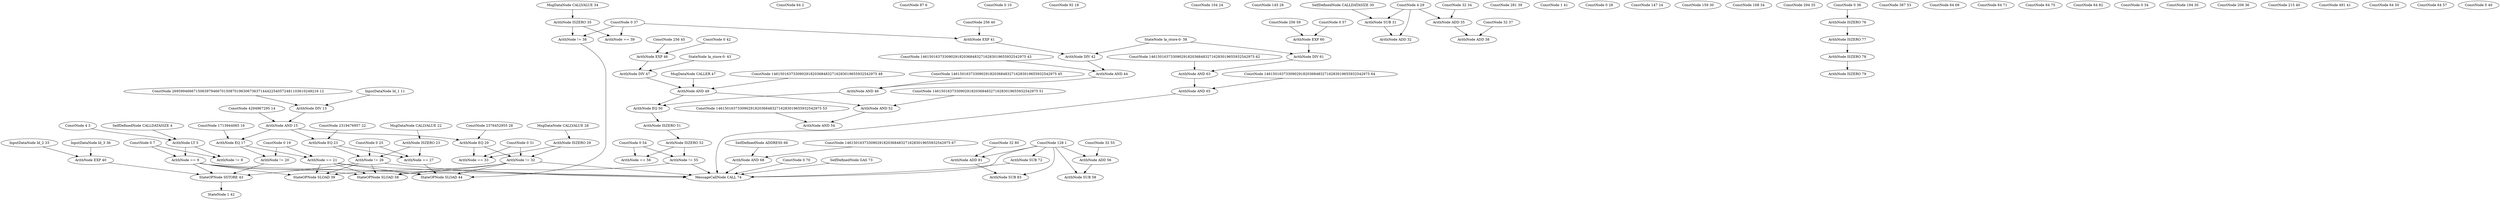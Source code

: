 strict digraph  {
"ConstNode 128 1" [count=1];
"ConstNode 64 2" [count=2];
"ConstNode 4 3" [count=3];
"ArithNode LT 5" [count=4];
"SelfDefinedNode CALLDATASIZE 4";
"ConstNode 87 6" [count=5];
"ConstNode 0 7" [count=6];
"ArithNode != 8" [count=7];
"ArithNode == 9" [count=8];
"ConstNode 0 10" [count=9];
"ConstNode 0 10" [count=10];
"InputDataNode Id_1 11" [count=11];
"ConstNode 26959946667150639794667015087019630673637144422540572481103610249216 12" [count=12];
"ArithNode DIV 13" [count=13];
"ConstNode 4294967295 14" [count=14];
"ArithNode AND 15" [count=15];
"ConstNode 1713944065 16" [count=16];
"ArithNode EQ 17" [count=17];
"ConstNode 92 18" [count=18];
"ConstNode 0 19" [count=19];
"ArithNode != 20" [count=20];
"ArithNode == 21" [count=21];
"MsgDataNode CALLVALUE 22" [count=22];
"ArithNode ISZERO 23" [count=23];
"ConstNode 104 24" [count=24];
"ConstNode 0 25" [count=25];
"ArithNode != 26" [count=26];
"ArithNode == 27" [count=27];
"ConstNode 145 28" [count=28];
"ConstNode 4 29" [count=29];
"ArithNode SUB 31" [count=30];
"SelfDefinedNode CALLDATASIZE 30";
"ArithNode ADD 32" [count=31];
"InputDataNode Id_2 33" [count=32];
"ConstNode 32 34" [count=33];
"ArithNode ADD 35" [count=34];
"InputDataNode Id_3 36" [count=35];
"ConstNode 32 37" [count=36];
"ArithNode ADD 38" [count=37];
"ConstNode 281 39" [count=38];
"ArithNode EXP 40" [count=39];
"ConstNode 1 41" [count=40];
"StateNode 1 42" [count=41];
"StateOPNode SSTORE 43" [count=42];
"ConstNode 0 28" [count=43];
"ConstNode 2319476957 22" [count=44];
"ArithNode EQ 23" [count=45];
"ConstNode 147 24" [count=46];
"ConstNode 0 25" [count=47];
"ArithNode != 26" [count=48];
"ArithNode == 27" [count=49];
"MsgDataNode CALLVALUE 28" [count=50];
"ArithNode ISZERO 29" [count=51];
"ConstNode 159 30" [count=52];
"ConstNode 0 31" [count=53];
"ArithNode != 32" [count=54];
"ArithNode == 33" [count=55];
"ConstNode 168 34" [count=56];
"ConstNode 294 35" [count=57];
"ConstNode 0 36" [count=58];
"ConstNode 0 37" [count=59];
"StateNode Ia_store-0- 38" [count=60];
"StateOPNode SLOAD 39" [count=61];
"ConstNode 256 40" [count=62];
"ArithNode EXP 41" [count=63];
"ArithNode DIV 42" [count=64];
"ConstNode 1461501637330902918203684832716283019655932542975 43" [count=65];
"ArithNode AND 44" [count=66];
"ConstNode 1461501637330902918203684832716283019655932542975 45" [count=67];
"ArithNode AND 46" [count=68];
"MsgDataNode CALLER 47" [count=69];
"ConstNode 1461501637330902918203684832716283019655932542975 48" [count=70];
"ArithNode AND 49" [count=71];
"ArithNode EQ 50" [count=72];
"ArithNode ISZERO 51" [count=73];
"ArithNode ISZERO 52" [count=74];
"ConstNode 387 53" [count=75];
"ConstNode 0 54" [count=76];
"ArithNode != 55" [count=77];
"ArithNode == 56" [count=78];
"ConstNode 0 57" [count=79];
"StateOPNode SLOAD 58" [count=80];
"ConstNode 256 59" [count=81];
"ArithNode EXP 60" [count=82];
"ArithNode DIV 61" [count=83];
"ConstNode 1461501637330902918203684832716283019655932542975 62" [count=84];
"ArithNode AND 63" [count=85];
"ConstNode 1461501637330902918203684832716283019655932542975 64" [count=86];
"ArithNode AND 65" [count=87];
"ConstNode 1461501637330902918203684832716283019655932542975 67" [count=88];
"ArithNode AND 68" [count=89];
"SelfDefinedNode ADDRESS 66";
"ConstNode 64 69" [count=90];
"ConstNode 0 70" [count=91];
"ConstNode 64 71" [count=92];
"ArithNode SUB 72" [count=93];
"MessageCallNode CALL 74" [count=94];
"SelfDefinedNode GAS 73";
"ConstNode 64 75" [count=95];
"ArithNode ISZERO 76" [count=96];
"ArithNode ISZERO 77" [count=97];
"ArithNode ISZERO 78" [count=98];
"ArithNode ISZERO 79" [count=99];
"ConstNode 32 80" [count=100];
"ArithNode ADD 81" [count=101];
"ConstNode 64 82" [count=102];
"ArithNode SUB 83" [count=103];
"ConstNode 0 57" [count=104];
"ConstNode 0 34" [count=105];
"ConstNode 2376452955 28" [count=106];
"ArithNode EQ 29" [count=107];
"ConstNode 194 30" [count=108];
"ConstNode 0 31" [count=109];
"ArithNode != 32" [count=110];
"ArithNode == 33" [count=111];
"MsgDataNode CALLVALUE 34" [count=112];
"ArithNode ISZERO 35" [count=113];
"ConstNode 206 36" [count=114];
"ConstNode 0 37" [count=115];
"ArithNode != 38" [count=116];
"ArithNode == 39" [count=117];
"ConstNode 215 40" [count=118];
"ConstNode 491 41" [count=119];
"ConstNode 0 42" [count=120];
"StateNode Ia_store-0- 43" [count=121];
"StateOPNode SLOAD 44" [count=122];
"ConstNode 256 45" [count=123];
"ArithNode EXP 46" [count=124];
"ArithNode DIV 47" [count=125];
"ConstNode 1461501637330902918203684832716283019655932542975 48" [count=126];
"ArithNode AND 49" [count=127];
"ConstNode 64 50" [count=128];
"ConstNode 1461501637330902918203684832716283019655932542975 51" [count=129];
"ArithNode AND 52" [count=130];
"ConstNode 1461501637330902918203684832716283019655932542975 53" [count=131];
"ArithNode AND 54" [count=132];
"ConstNode 32 55" [count=133];
"ArithNode ADD 56" [count=134];
"ConstNode 64 57" [count=135];
"ArithNode SUB 58" [count=136];
"ConstNode 0 40" [count=137];
"ConstNode 0 34" [count=138];
"ConstNode 128 1" -> "ArithNode SUB 72"  [edgeType=<graphBuilder.XGraph.FlowEdge object at 0x11a9edb90>];
"ConstNode 128 1" -> "MessageCallNode CALL 74"  [edgeType=<graphBuilder.XGraph.FlowEdge object at 0x11ade6f90>];
"ConstNode 128 1" -> "ArithNode ADD 81"  [edgeType=<graphBuilder.XGraph.FlowEdge object at 0x11ade6750>];
"ConstNode 128 1" -> "ArithNode SUB 83"  [edgeType=<graphBuilder.XGraph.FlowEdge object at 0x11adf1110>];
"ConstNode 128 1" -> "ArithNode ADD 56"  [edgeType=<graphBuilder.XGraph.FlowEdge object at 0x11adfb110>];
"ConstNode 128 1" -> "ArithNode SUB 58"  [edgeType=<graphBuilder.XGraph.FlowEdge object at 0x11adfb9d0>];
"ConstNode 4 3" -> "ArithNode LT 5"  [edgeType=<graphBuilder.XGraph.FlowEdge object at 0x11a9bbb10>];
"ArithNode LT 5" -> "ArithNode != 8"  [edgeType=<graphBuilder.XGraph.FlowEdge object at 0x11a9d2390>];
"ArithNode LT 5" -> "ArithNode == 9"  [edgeType=<graphBuilder.XGraph.FlowEdge object at 0x11a9d2350>];
"SelfDefinedNode CALLDATASIZE 4" -> "ArithNode LT 5"  [edgeType=<graphBuilder.XGraph.FlowEdge object at 0x11a9bbb10>];
"ConstNode 0 7" -> "ArithNode != 8"  [edgeType=<graphBuilder.XGraph.FlowEdge object at 0x11a9d2390>];
"ConstNode 0 7" -> "ArithNode == 9"  [edgeType=<graphBuilder.XGraph.FlowEdge object at 0x11a9d2350>];
"ArithNode == 9" -> "StateOPNode SSTORE 43"  [edgeType=<graphBuilder.XGraph.ControlEdge object at 0x11a9ed890>];
"ArithNode == 9" -> "StateOPNode SLOAD 39"  [edgeType=<graphBuilder.XGraph.ControlEdge object at 0x11a9f6210>];
"ArithNode == 9" -> "StateOPNode SLOAD 58"  [edgeType=<graphBuilder.XGraph.ControlEdge object at 0x11ade6050>];
"ArithNode == 9" -> "MessageCallNode CALL 74"  [edgeType=<graphBuilder.XGraph.ControlEdge object at 0x11ade6850>];
"ArithNode == 9" -> "StateOPNode SLOAD 44"  [edgeType=<graphBuilder.XGraph.ControlEdge object at 0x11adf1510>];
"InputDataNode Id_1 11" -> "ArithNode DIV 13"  [edgeType=<graphBuilder.XGraph.FlowEdge object at 0x11a9d2a10>];
"ConstNode 26959946667150639794667015087019630673637144422540572481103610249216 12" -> "ArithNode DIV 13"  [edgeType=<graphBuilder.XGraph.FlowEdge object at 0x11a9d2a10>];
"ArithNode DIV 13" -> "ArithNode AND 15"  [edgeType=<graphBuilder.XGraph.FlowEdge object at 0x11a9d2ad0>];
"ConstNode 4294967295 14" -> "ArithNode AND 15"  [edgeType=<graphBuilder.XGraph.FlowEdge object at 0x11a9d2ad0>];
"ArithNode AND 15" -> "ArithNode EQ 17"  [edgeType=<graphBuilder.XGraph.FlowEdge object at 0x11a9d2710>];
"ArithNode AND 15" -> "ArithNode EQ 23"  [edgeType=<graphBuilder.XGraph.FlowEdge object at 0x11a9edd90>];
"ArithNode AND 15" -> "ArithNode EQ 29"  [edgeType=<graphBuilder.XGraph.FlowEdge object at 0x11adf1ed0>];
"ConstNode 1713944065 16" -> "ArithNode EQ 17"  [edgeType=<graphBuilder.XGraph.FlowEdge object at 0x11a9d2710>];
"ArithNode EQ 17" -> "ArithNode != 20"  [edgeType=<graphBuilder.XGraph.FlowEdge object at 0x11a9d2850>];
"ArithNode EQ 17" -> "ArithNode == 21"  [edgeType=<graphBuilder.XGraph.FlowEdge object at 0x11a9d2cd0>];
"ConstNode 0 19" -> "ArithNode != 20"  [edgeType=<graphBuilder.XGraph.FlowEdge object at 0x11a9d2850>];
"ConstNode 0 19" -> "ArithNode == 21"  [edgeType=<graphBuilder.XGraph.FlowEdge object at 0x11a9d2cd0>];
"ArithNode != 20" -> "StateOPNode SSTORE 43"  [edgeType=<graphBuilder.XGraph.ControlEdge object at 0x11a9ed890>];
"ArithNode == 21" -> "StateOPNode SLOAD 39"  [edgeType=<graphBuilder.XGraph.ControlEdge object at 0x11a9f6210>];
"ArithNode == 21" -> "StateOPNode SLOAD 58"  [edgeType=<graphBuilder.XGraph.ControlEdge object at 0x11ade6050>];
"ArithNode == 21" -> "MessageCallNode CALL 74"  [edgeType=<graphBuilder.XGraph.ControlEdge object at 0x11ade6850>];
"ArithNode == 21" -> "StateOPNode SLOAD 44"  [edgeType=<graphBuilder.XGraph.ControlEdge object at 0x11adf1510>];
"MsgDataNode CALLVALUE 22" -> "ArithNode ISZERO 23"  [edgeType=<graphBuilder.XGraph.FlowEdge object at 0x11a9d2c10>];
"ArithNode ISZERO 23" -> "ArithNode != 26"  [edgeType=<graphBuilder.XGraph.FlowEdge object at 0x11a9d2dd0>];
"ArithNode ISZERO 23" -> "ArithNode == 27"  [edgeType=<graphBuilder.XGraph.FlowEdge object at 0x11a9d2d10>];
"ConstNode 0 25" -> "ArithNode != 26"  [edgeType=<graphBuilder.XGraph.FlowEdge object at 0x11a9d2dd0>];
"ConstNode 0 25" -> "ArithNode == 27"  [edgeType=<graphBuilder.XGraph.FlowEdge object at 0x11a9d2d10>];
"ArithNode != 26" -> "StateOPNode SSTORE 43"  [edgeType=<graphBuilder.XGraph.ControlEdge object at 0x11a9ed890>];
"ConstNode 4 29" -> "ArithNode SUB 31"  [edgeType=<graphBuilder.XGraph.FlowEdge object at 0x11a9d21d0>];
"ConstNode 4 29" -> "ArithNode ADD 32"  [edgeType=<graphBuilder.XGraph.FlowEdge object at 0x11a9ed0d0>];
"ConstNode 4 29" -> "ArithNode ADD 35"  [edgeType=<graphBuilder.XGraph.FlowEdge object at 0x11a9ed290>];
"ArithNode SUB 31" -> "ArithNode ADD 32"  [edgeType=<graphBuilder.XGraph.FlowEdge object at 0x11a9ed0d0>];
"SelfDefinedNode CALLDATASIZE 30" -> "ArithNode SUB 31"  [edgeType=<graphBuilder.XGraph.FlowEdge object at 0x11a9d21d0>];
"InputDataNode Id_2 33" -> "ArithNode EXP 40"  [edgeType=<graphBuilder.XGraph.FlowEdge object at 0x11a9ed750>];
"ConstNode 32 34" -> "ArithNode ADD 35"  [edgeType=<graphBuilder.XGraph.FlowEdge object at 0x11a9ed290>];
"ArithNode ADD 35" -> "ArithNode ADD 38"  [edgeType=<graphBuilder.XGraph.FlowEdge object at 0x11a9ed450>];
"InputDataNode Id_3 36" -> "ArithNode EXP 40"  [edgeType=<graphBuilder.XGraph.FlowEdge object at 0x11a9ed750>];
"ConstNode 32 37" -> "ArithNode ADD 38"  [edgeType=<graphBuilder.XGraph.FlowEdge object at 0x11a9ed450>];
"ArithNode EXP 40" -> "StateOPNode SSTORE 43"  [edgeType=<graphBuilder.XGraph.FlowEdge object at 0x11a9ed850>];
"StateOPNode SSTORE 43" -> "StateNode 1 42"  [edgeType=<graphBuilder.XGraph.FlowEdge object at 0x11a9ed850>];
"ConstNode 2319476957 22" -> "ArithNode EQ 23"  [edgeType=<graphBuilder.XGraph.FlowEdge object at 0x11a9edd90>];
"ArithNode EQ 23" -> "ArithNode != 26"  [edgeType=<graphBuilder.XGraph.FlowEdge object at 0x11a9edf90>];
"ArithNode EQ 23" -> "ArithNode == 27"  [edgeType=<graphBuilder.XGraph.FlowEdge object at 0x11a9eda90>];
"ConstNode 0 25" -> "ArithNode != 26"  [edgeType=<graphBuilder.XGraph.FlowEdge object at 0x11a9edf90>];
"ConstNode 0 25" -> "ArithNode == 27"  [edgeType=<graphBuilder.XGraph.FlowEdge object at 0x11a9eda90>];
"ArithNode != 26" -> "StateOPNode SLOAD 39"  [edgeType=<graphBuilder.XGraph.ControlEdge object at 0x11a9f6210>];
"ArithNode != 26" -> "StateOPNode SLOAD 58"  [edgeType=<graphBuilder.XGraph.ControlEdge object at 0x11ade6050>];
"ArithNode != 26" -> "MessageCallNode CALL 74"  [edgeType=<graphBuilder.XGraph.ControlEdge object at 0x11ade6850>];
"ArithNode == 27" -> "StateOPNode SLOAD 44"  [edgeType=<graphBuilder.XGraph.ControlEdge object at 0x11adf1510>];
"MsgDataNode CALLVALUE 28" -> "ArithNode ISZERO 29"  [edgeType=<graphBuilder.XGraph.FlowEdge object at 0x11a9ed990>];
"ArithNode ISZERO 29" -> "ArithNode != 32"  [edgeType=<graphBuilder.XGraph.FlowEdge object at 0x11a9edc10>];
"ArithNode ISZERO 29" -> "ArithNode == 33"  [edgeType=<graphBuilder.XGraph.FlowEdge object at 0x11a9ed5d0>];
"ConstNode 0 31" -> "ArithNode != 32"  [edgeType=<graphBuilder.XGraph.FlowEdge object at 0x11a9edc10>];
"ConstNode 0 31" -> "ArithNode == 33"  [edgeType=<graphBuilder.XGraph.FlowEdge object at 0x11a9ed5d0>];
"ArithNode != 32" -> "StateOPNode SLOAD 39"  [edgeType=<graphBuilder.XGraph.ControlEdge object at 0x11a9f6210>];
"ArithNode != 32" -> "StateOPNode SLOAD 58"  [edgeType=<graphBuilder.XGraph.ControlEdge object at 0x11ade6050>];
"ArithNode != 32" -> "MessageCallNode CALL 74"  [edgeType=<graphBuilder.XGraph.ControlEdge object at 0x11ade6850>];
"ConstNode 0 36" -> "ArithNode ISZERO 76"  [edgeType=<graphBuilder.XGraph.FlowEdge object at 0x11ade6c10>];
"ConstNode 0 37" -> "ArithNode EXP 41"  [edgeType=<graphBuilder.XGraph.FlowEdge object at 0x11a9f6450>];
"StateNode Ia_store-0- 38" -> "ArithNode DIV 42"  [edgeType=<graphBuilder.XGraph.FlowEdge object at 0x11a9f6550>];
"StateNode Ia_store-0- 38" -> "ArithNode DIV 61"  [edgeType=<graphBuilder.XGraph.FlowEdge object at 0x11ade6210>];
"ConstNode 256 40" -> "ArithNode EXP 41"  [edgeType=<graphBuilder.XGraph.FlowEdge object at 0x11a9f6450>];
"ArithNode EXP 41" -> "ArithNode DIV 42"  [edgeType=<graphBuilder.XGraph.FlowEdge object at 0x11a9f6550>];
"ArithNode DIV 42" -> "ArithNode AND 44"  [edgeType=<graphBuilder.XGraph.FlowEdge object at 0x11a9f6610>];
"ConstNode 1461501637330902918203684832716283019655932542975 43" -> "ArithNode AND 44"  [edgeType=<graphBuilder.XGraph.FlowEdge object at 0x11a9f6610>];
"ArithNode AND 44" -> "ArithNode AND 46"  [edgeType=<graphBuilder.XGraph.FlowEdge object at 0x11a9f6750>];
"ConstNode 1461501637330902918203684832716283019655932542975 45" -> "ArithNode AND 46"  [edgeType=<graphBuilder.XGraph.FlowEdge object at 0x11a9f6750>];
"ArithNode AND 46" -> "ArithNode EQ 50"  [edgeType=<graphBuilder.XGraph.FlowEdge object at 0x11a9f6b90>];
"MsgDataNode CALLER 47" -> "ArithNode AND 49"  [edgeType=<graphBuilder.XGraph.FlowEdge object at 0x11a9f6910>];
"ConstNode 1461501637330902918203684832716283019655932542975 48" -> "ArithNode AND 49"  [edgeType=<graphBuilder.XGraph.FlowEdge object at 0x11a9f6910>];
"ArithNode AND 49" -> "ArithNode EQ 50"  [edgeType=<graphBuilder.XGraph.FlowEdge object at 0x11a9f6b90>];
"ArithNode EQ 50" -> "ArithNode ISZERO 51"  [edgeType=<graphBuilder.XGraph.FlowEdge object at 0x11a9f6c90>];
"ArithNode ISZERO 51" -> "ArithNode ISZERO 52"  [edgeType=<graphBuilder.XGraph.FlowEdge object at 0x11a9f6d90>];
"ArithNode ISZERO 52" -> "ArithNode != 55"  [edgeType=<graphBuilder.XGraph.FlowEdge object at 0x11a9f6b50>];
"ArithNode ISZERO 52" -> "ArithNode == 56"  [edgeType=<graphBuilder.XGraph.FlowEdge object at 0x11a9f6cd0>];
"ConstNode 0 54" -> "ArithNode != 55"  [edgeType=<graphBuilder.XGraph.FlowEdge object at 0x11a9f6b50>];
"ConstNode 0 54" -> "ArithNode == 56"  [edgeType=<graphBuilder.XGraph.FlowEdge object at 0x11a9f6cd0>];
"ArithNode != 55" -> "StateOPNode SLOAD 58"  [edgeType=<graphBuilder.XGraph.ControlEdge object at 0x11ade6050>];
"ArithNode != 55" -> "MessageCallNode CALL 74"  [edgeType=<graphBuilder.XGraph.ControlEdge object at 0x11ade6850>];
"ConstNode 0 57" -> "ArithNode EXP 60"  [edgeType=<graphBuilder.XGraph.FlowEdge object at 0x11ade6110>];
"ConstNode 256 59" -> "ArithNode EXP 60"  [edgeType=<graphBuilder.XGraph.FlowEdge object at 0x11ade6110>];
"ArithNode EXP 60" -> "ArithNode DIV 61"  [edgeType=<graphBuilder.XGraph.FlowEdge object at 0x11ade6210>];
"ArithNode DIV 61" -> "ArithNode AND 63"  [edgeType=<graphBuilder.XGraph.FlowEdge object at 0x11ade62d0>];
"ConstNode 1461501637330902918203684832716283019655932542975 62" -> "ArithNode AND 63"  [edgeType=<graphBuilder.XGraph.FlowEdge object at 0x11ade62d0>];
"ArithNode AND 63" -> "ArithNode AND 65"  [edgeType=<graphBuilder.XGraph.FlowEdge object at 0x11ade6410>];
"ConstNode 1461501637330902918203684832716283019655932542975 64" -> "ArithNode AND 65"  [edgeType=<graphBuilder.XGraph.FlowEdge object at 0x11ade6410>];
"ArithNode AND 65" -> "MessageCallNode CALL 74"  [edgeType=<graphBuilder.XGraph.FlowEdge object at 0x11ade6f90>];
"ConstNode 1461501637330902918203684832716283019655932542975 67" -> "ArithNode AND 68"  [edgeType=<graphBuilder.XGraph.FlowEdge object at 0x11ade65d0>];
"ArithNode AND 68" -> "MessageCallNode CALL 74"  [edgeType=<graphBuilder.XGraph.FlowEdge object at 0x11ade6f90>];
"SelfDefinedNode ADDRESS 66" -> "ArithNode AND 68"  [edgeType=<graphBuilder.XGraph.FlowEdge object at 0x11ade65d0>];
"ConstNode 0 70" -> "MessageCallNode CALL 74"  [edgeType=<graphBuilder.XGraph.FlowEdge object at 0x11ade6f90>];
"ArithNode SUB 72" -> "MessageCallNode CALL 74"  [edgeType=<graphBuilder.XGraph.FlowEdge object at 0x11ade6f90>];
"SelfDefinedNode GAS 73" -> "MessageCallNode CALL 74"  [edgeType=<graphBuilder.XGraph.FlowEdge object at 0x11ade6f90>];
"ArithNode ISZERO 76" -> "ArithNode ISZERO 77"  [edgeType=<graphBuilder.XGraph.FlowEdge object at 0x11ade6d90>];
"ArithNode ISZERO 77" -> "ArithNode ISZERO 78"  [edgeType=<graphBuilder.XGraph.FlowEdge object at 0x11ade6cd0>];
"ArithNode ISZERO 78" -> "ArithNode ISZERO 79"  [edgeType=<graphBuilder.XGraph.FlowEdge object at 0x11ade6bd0>];
"ConstNode 32 80" -> "ArithNode ADD 81"  [edgeType=<graphBuilder.XGraph.FlowEdge object at 0x11ade6750>];
"ArithNode ADD 81" -> "ArithNode SUB 83"  [edgeType=<graphBuilder.XGraph.FlowEdge object at 0x11adf1110>];
"ConstNode 2376452955 28" -> "ArithNode EQ 29"  [edgeType=<graphBuilder.XGraph.FlowEdge object at 0x11adf1ed0>];
"ArithNode EQ 29" -> "ArithNode != 32"  [edgeType=<graphBuilder.XGraph.FlowEdge object at 0x11adf1290>];
"ArithNode EQ 29" -> "ArithNode == 33"  [edgeType=<graphBuilder.XGraph.FlowEdge object at 0x11adf18d0>];
"ConstNode 0 31" -> "ArithNode != 32"  [edgeType=<graphBuilder.XGraph.FlowEdge object at 0x11adf1290>];
"ConstNode 0 31" -> "ArithNode == 33"  [edgeType=<graphBuilder.XGraph.FlowEdge object at 0x11adf18d0>];
"ArithNode != 32" -> "StateOPNode SLOAD 44"  [edgeType=<graphBuilder.XGraph.ControlEdge object at 0x11adf1510>];
"MsgDataNode CALLVALUE 34" -> "ArithNode ISZERO 35"  [edgeType=<graphBuilder.XGraph.FlowEdge object at 0x11adf1590>];
"ArithNode ISZERO 35" -> "ArithNode != 38"  [edgeType=<graphBuilder.XGraph.FlowEdge object at 0x11adf1890>];
"ArithNode ISZERO 35" -> "ArithNode == 39"  [edgeType=<graphBuilder.XGraph.FlowEdge object at 0x11adf1810>];
"ConstNode 0 37" -> "ArithNode != 38"  [edgeType=<graphBuilder.XGraph.FlowEdge object at 0x11adf1890>];
"ConstNode 0 37" -> "ArithNode == 39"  [edgeType=<graphBuilder.XGraph.FlowEdge object at 0x11adf1810>];
"ArithNode != 38" -> "StateOPNode SLOAD 44"  [edgeType=<graphBuilder.XGraph.ControlEdge object at 0x11adf1510>];
"ConstNode 0 42" -> "ArithNode EXP 46"  [edgeType=<graphBuilder.XGraph.FlowEdge object at 0x11adf1950>];
"StateNode Ia_store-0- 43" -> "ArithNode DIV 47"  [edgeType=<graphBuilder.XGraph.FlowEdge object at 0x11adf1710>];
"ConstNode 256 45" -> "ArithNode EXP 46"  [edgeType=<graphBuilder.XGraph.FlowEdge object at 0x11adf1950>];
"ArithNode EXP 46" -> "ArithNode DIV 47"  [edgeType=<graphBuilder.XGraph.FlowEdge object at 0x11adf1710>];
"ArithNode DIV 47" -> "ArithNode AND 49"  [edgeType=<graphBuilder.XGraph.FlowEdge object at 0x11adf1490>];
"ConstNode 1461501637330902918203684832716283019655932542975 48" -> "ArithNode AND 49"  [edgeType=<graphBuilder.XGraph.FlowEdge object at 0x11adf1490>];
"ArithNode AND 49" -> "ArithNode AND 52"  [edgeType=<graphBuilder.XGraph.FlowEdge object at 0x11a9f6fd0>];
"ConstNode 1461501637330902918203684832716283019655932542975 51" -> "ArithNode AND 52"  [edgeType=<graphBuilder.XGraph.FlowEdge object at 0x11a9f6fd0>];
"ArithNode AND 52" -> "ArithNode AND 54"  [edgeType=<graphBuilder.XGraph.FlowEdge object at 0x11ade6a10>];
"ConstNode 1461501637330902918203684832716283019655932542975 53" -> "ArithNode AND 54"  [edgeType=<graphBuilder.XGraph.FlowEdge object at 0x11ade6a10>];
"ConstNode 32 55" -> "ArithNode ADD 56"  [edgeType=<graphBuilder.XGraph.FlowEdge object at 0x11adfb110>];
"ArithNode ADD 56" -> "ArithNode SUB 58"  [edgeType=<graphBuilder.XGraph.FlowEdge object at 0x11adfb9d0>];
}
